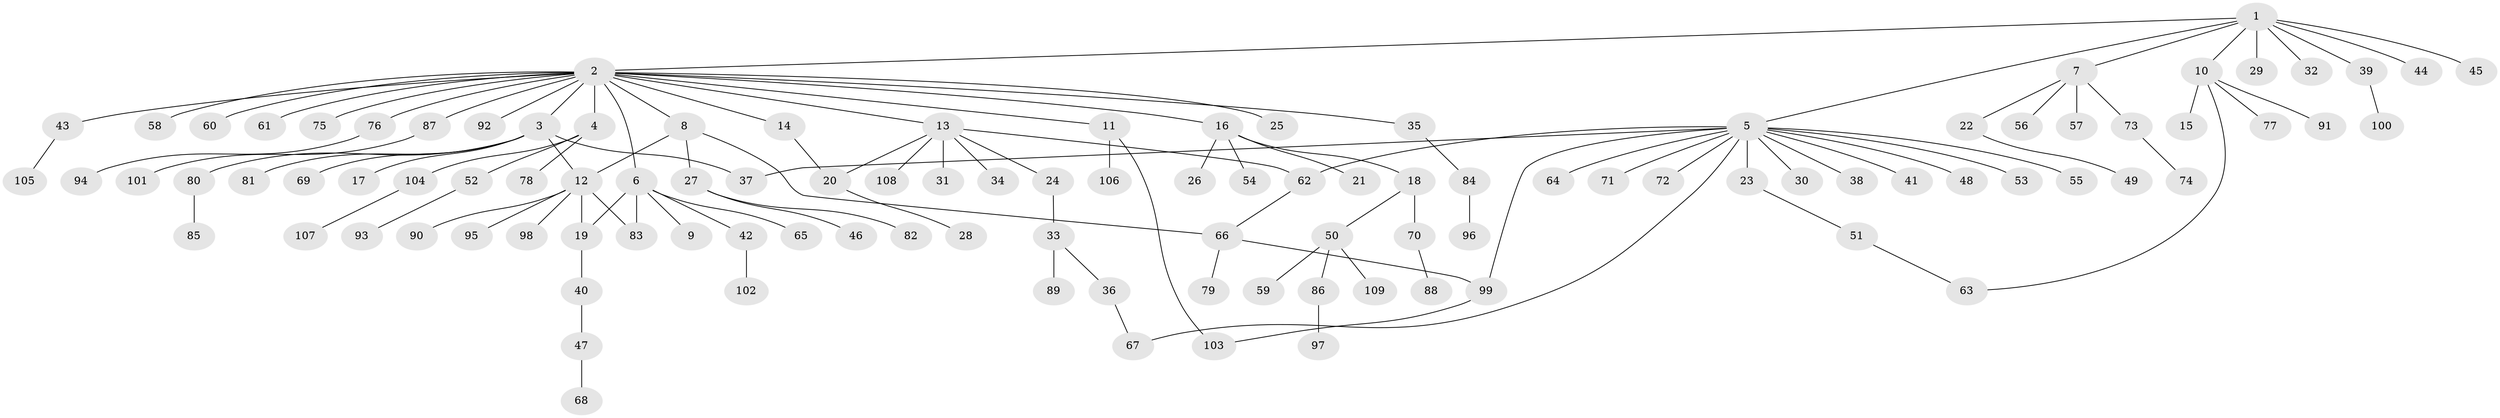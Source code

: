 // Generated by graph-tools (version 1.1) at 2025/49/03/09/25 03:49:49]
// undirected, 109 vertices, 119 edges
graph export_dot {
graph [start="1"]
  node [color=gray90,style=filled];
  1;
  2;
  3;
  4;
  5;
  6;
  7;
  8;
  9;
  10;
  11;
  12;
  13;
  14;
  15;
  16;
  17;
  18;
  19;
  20;
  21;
  22;
  23;
  24;
  25;
  26;
  27;
  28;
  29;
  30;
  31;
  32;
  33;
  34;
  35;
  36;
  37;
  38;
  39;
  40;
  41;
  42;
  43;
  44;
  45;
  46;
  47;
  48;
  49;
  50;
  51;
  52;
  53;
  54;
  55;
  56;
  57;
  58;
  59;
  60;
  61;
  62;
  63;
  64;
  65;
  66;
  67;
  68;
  69;
  70;
  71;
  72;
  73;
  74;
  75;
  76;
  77;
  78;
  79;
  80;
  81;
  82;
  83;
  84;
  85;
  86;
  87;
  88;
  89;
  90;
  91;
  92;
  93;
  94;
  95;
  96;
  97;
  98;
  99;
  100;
  101;
  102;
  103;
  104;
  105;
  106;
  107;
  108;
  109;
  1 -- 2;
  1 -- 5;
  1 -- 7;
  1 -- 10;
  1 -- 29;
  1 -- 32;
  1 -- 39;
  1 -- 44;
  1 -- 45;
  2 -- 3;
  2 -- 4;
  2 -- 6;
  2 -- 8;
  2 -- 11;
  2 -- 13;
  2 -- 14;
  2 -- 16;
  2 -- 25;
  2 -- 35;
  2 -- 43;
  2 -- 58;
  2 -- 60;
  2 -- 61;
  2 -- 75;
  2 -- 76;
  2 -- 87;
  2 -- 92;
  3 -- 12;
  3 -- 17;
  3 -- 37;
  3 -- 69;
  3 -- 80;
  3 -- 81;
  4 -- 52;
  4 -- 78;
  4 -- 104;
  5 -- 23;
  5 -- 30;
  5 -- 37;
  5 -- 38;
  5 -- 41;
  5 -- 48;
  5 -- 53;
  5 -- 55;
  5 -- 62;
  5 -- 64;
  5 -- 67;
  5 -- 71;
  5 -- 72;
  5 -- 99;
  6 -- 9;
  6 -- 19;
  6 -- 42;
  6 -- 65;
  6 -- 83;
  7 -- 22;
  7 -- 56;
  7 -- 57;
  7 -- 73;
  8 -- 12;
  8 -- 27;
  8 -- 66;
  10 -- 15;
  10 -- 63;
  10 -- 77;
  10 -- 91;
  11 -- 103;
  11 -- 106;
  12 -- 19;
  12 -- 83;
  12 -- 90;
  12 -- 95;
  12 -- 98;
  13 -- 20;
  13 -- 24;
  13 -- 31;
  13 -- 34;
  13 -- 62;
  13 -- 108;
  14 -- 20;
  16 -- 18;
  16 -- 21;
  16 -- 26;
  16 -- 54;
  18 -- 50;
  18 -- 70;
  19 -- 40;
  20 -- 28;
  22 -- 49;
  23 -- 51;
  24 -- 33;
  27 -- 46;
  27 -- 82;
  33 -- 36;
  33 -- 89;
  35 -- 84;
  36 -- 67;
  39 -- 100;
  40 -- 47;
  42 -- 102;
  43 -- 105;
  47 -- 68;
  50 -- 59;
  50 -- 86;
  50 -- 109;
  51 -- 63;
  52 -- 93;
  62 -- 66;
  66 -- 79;
  66 -- 99;
  70 -- 88;
  73 -- 74;
  76 -- 94;
  80 -- 85;
  84 -- 96;
  86 -- 97;
  87 -- 101;
  99 -- 103;
  104 -- 107;
}
